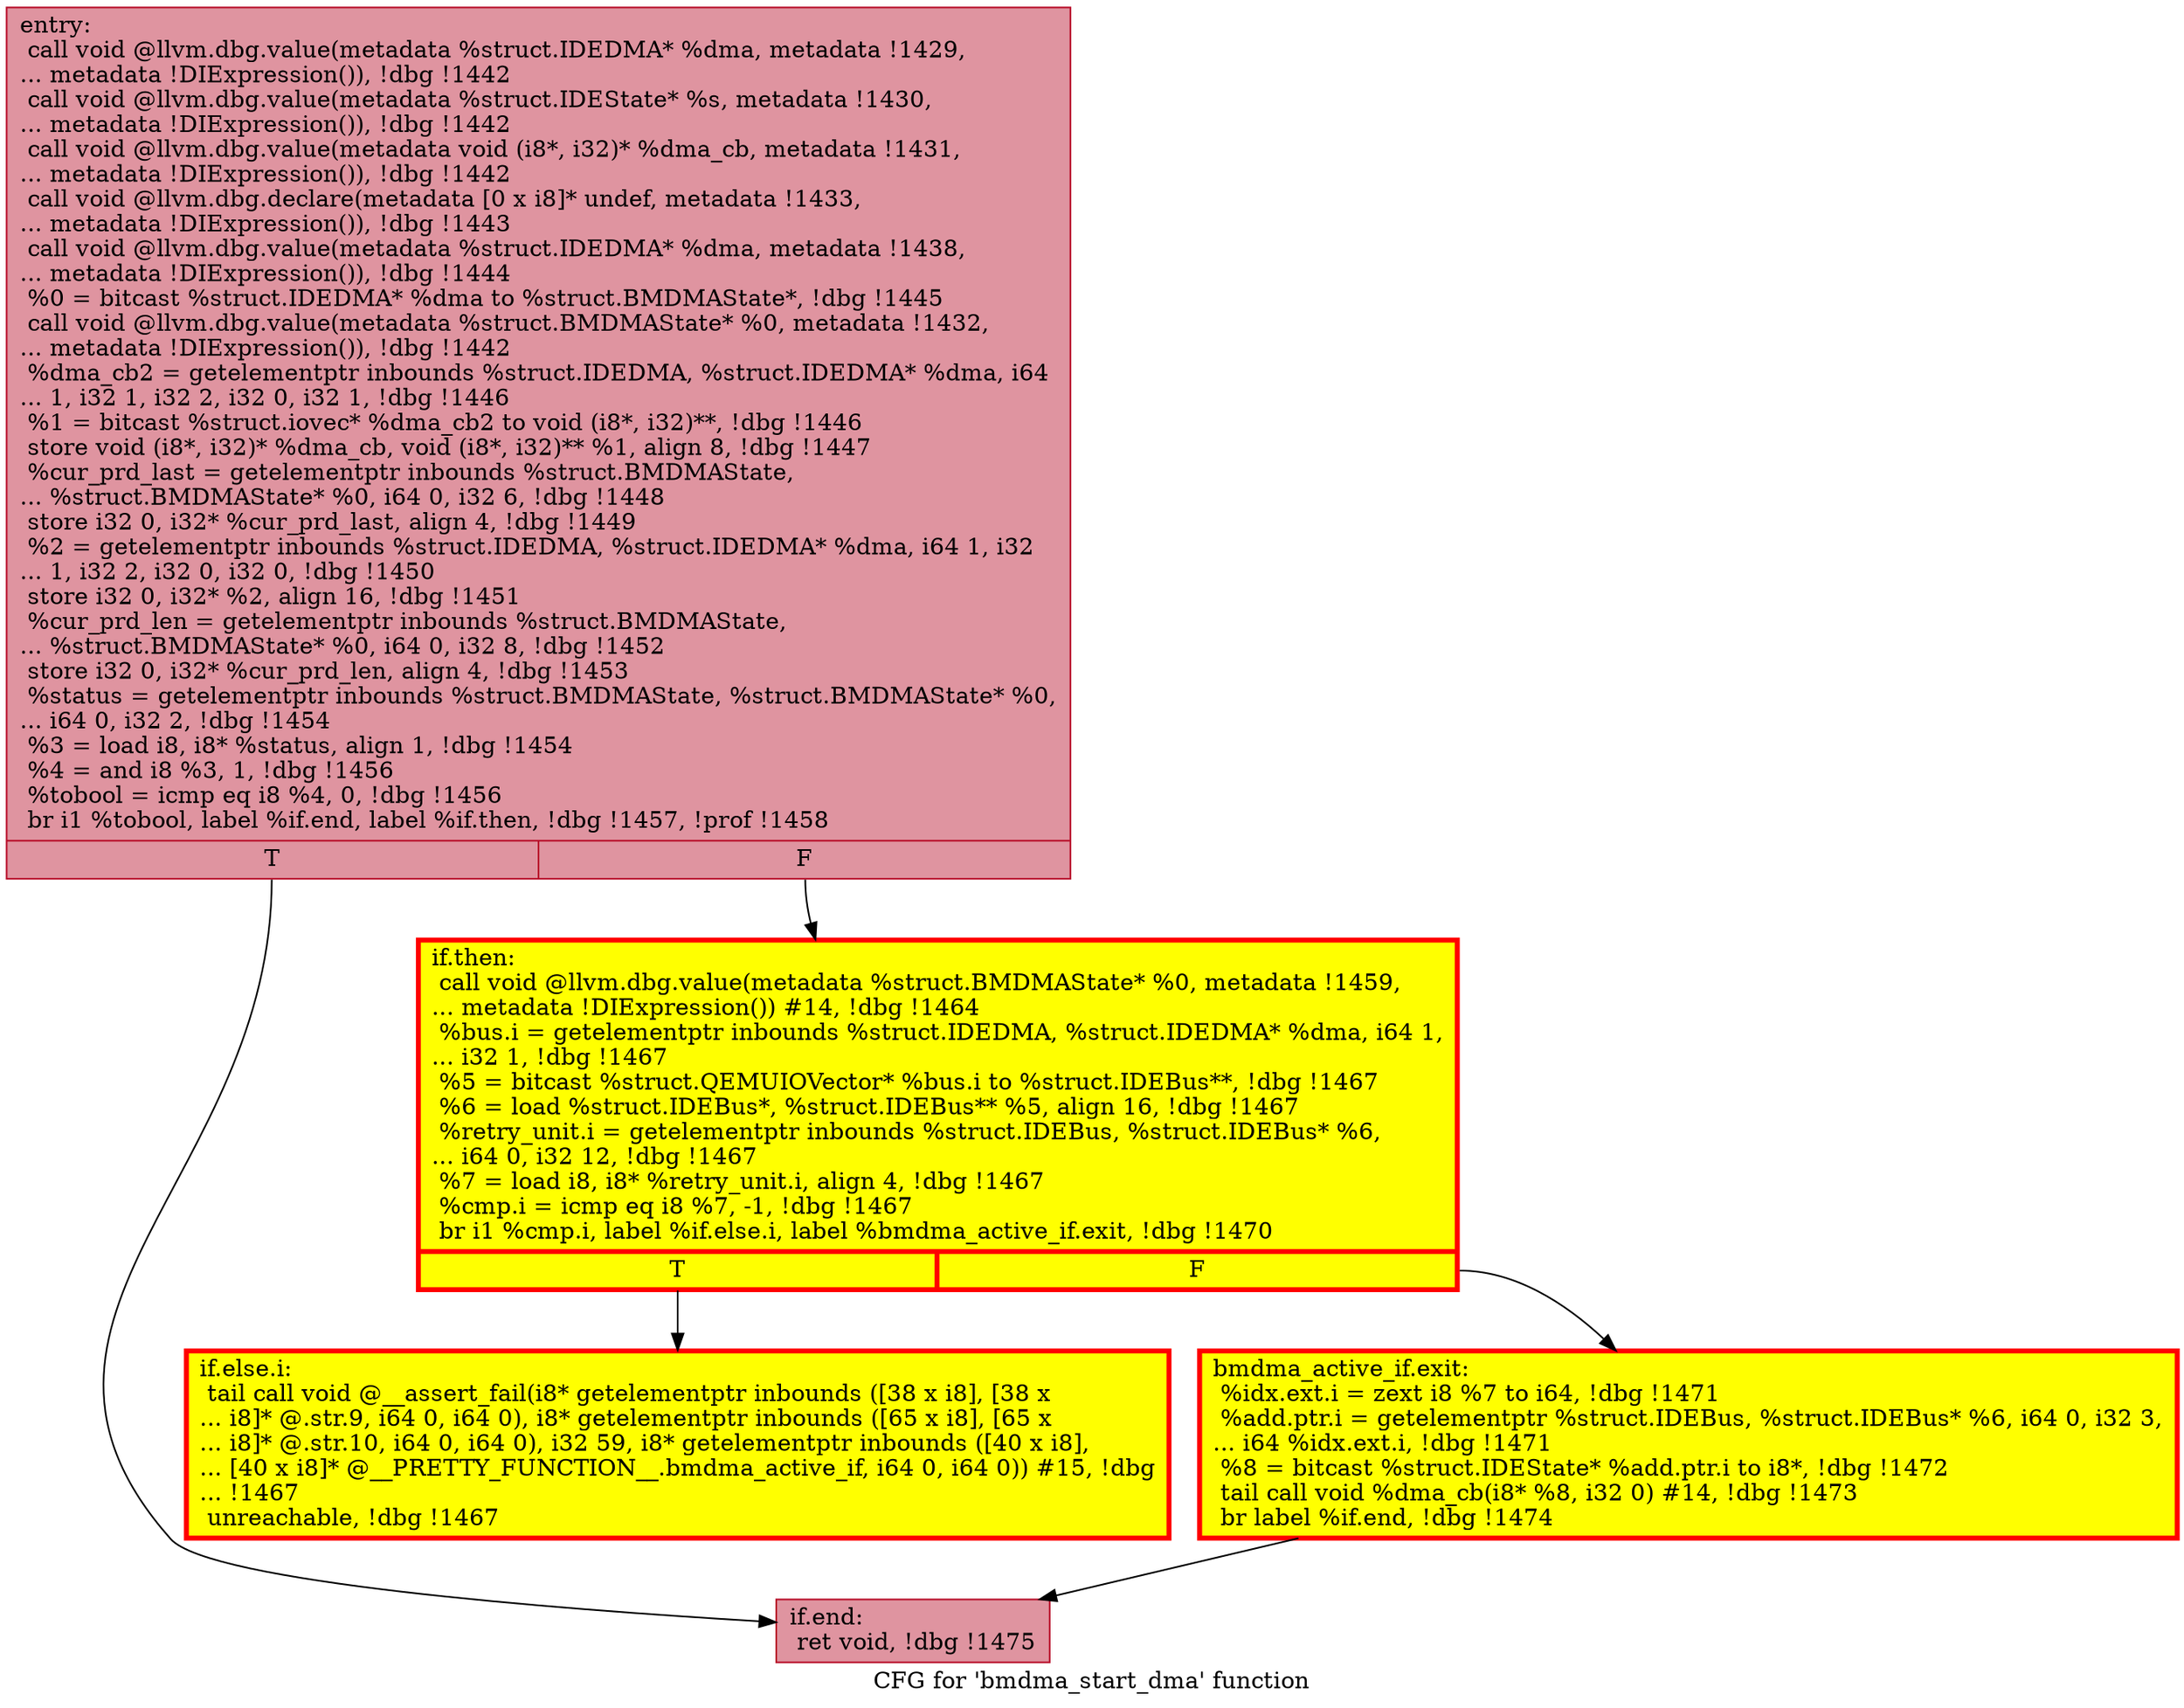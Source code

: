 digraph "CFG for 'bmdma_start_dma' function" {
	label="CFG for 'bmdma_start_dma' function";

	Node0x558923ab6dd0 [shape=record,color="#b70d28ff", style=filled, fillcolor="#b70d2870",label="{entry:\l  call void @llvm.dbg.value(metadata %struct.IDEDMA* %dma, metadata !1429,\l... metadata !DIExpression()), !dbg !1442\l  call void @llvm.dbg.value(metadata %struct.IDEState* %s, metadata !1430,\l... metadata !DIExpression()), !dbg !1442\l  call void @llvm.dbg.value(metadata void (i8*, i32)* %dma_cb, metadata !1431,\l... metadata !DIExpression()), !dbg !1442\l  call void @llvm.dbg.declare(metadata [0 x i8]* undef, metadata !1433,\l... metadata !DIExpression()), !dbg !1443\l  call void @llvm.dbg.value(metadata %struct.IDEDMA* %dma, metadata !1438,\l... metadata !DIExpression()), !dbg !1444\l  %0 = bitcast %struct.IDEDMA* %dma to %struct.BMDMAState*, !dbg !1445\l  call void @llvm.dbg.value(metadata %struct.BMDMAState* %0, metadata !1432,\l... metadata !DIExpression()), !dbg !1442\l  %dma_cb2 = getelementptr inbounds %struct.IDEDMA, %struct.IDEDMA* %dma, i64\l... 1, i32 1, i32 2, i32 0, i32 1, !dbg !1446\l  %1 = bitcast %struct.iovec* %dma_cb2 to void (i8*, i32)**, !dbg !1446\l  store void (i8*, i32)* %dma_cb, void (i8*, i32)** %1, align 8, !dbg !1447\l  %cur_prd_last = getelementptr inbounds %struct.BMDMAState,\l... %struct.BMDMAState* %0, i64 0, i32 6, !dbg !1448\l  store i32 0, i32* %cur_prd_last, align 4, !dbg !1449\l  %2 = getelementptr inbounds %struct.IDEDMA, %struct.IDEDMA* %dma, i64 1, i32\l... 1, i32 2, i32 0, i32 0, !dbg !1450\l  store i32 0, i32* %2, align 16, !dbg !1451\l  %cur_prd_len = getelementptr inbounds %struct.BMDMAState,\l... %struct.BMDMAState* %0, i64 0, i32 8, !dbg !1452\l  store i32 0, i32* %cur_prd_len, align 4, !dbg !1453\l  %status = getelementptr inbounds %struct.BMDMAState, %struct.BMDMAState* %0,\l... i64 0, i32 2, !dbg !1454\l  %3 = load i8, i8* %status, align 1, !dbg !1454\l  %4 = and i8 %3, 1, !dbg !1456\l  %tobool = icmp eq i8 %4, 0, !dbg !1456\l  br i1 %tobool, label %if.end, label %if.then, !dbg !1457, !prof !1458\l|{<s0>T|<s1>F}}"];
	Node0x558923ab6dd0:s0 -> Node0x558923bd1de0;
	Node0x558923ab6dd0:s1 -> Node0x558923bd1d70;
	Node0x558923bd1d70 [shape=record,penwidth=3.0, style="filled", color="red", fillcolor="yellow",label="{if.then:                                          \l  call void @llvm.dbg.value(metadata %struct.BMDMAState* %0, metadata !1459,\l... metadata !DIExpression()) #14, !dbg !1464\l  %bus.i = getelementptr inbounds %struct.IDEDMA, %struct.IDEDMA* %dma, i64 1,\l... i32 1, !dbg !1467\l  %5 = bitcast %struct.QEMUIOVector* %bus.i to %struct.IDEBus**, !dbg !1467\l  %6 = load %struct.IDEBus*, %struct.IDEBus** %5, align 16, !dbg !1467\l  %retry_unit.i = getelementptr inbounds %struct.IDEBus, %struct.IDEBus* %6,\l... i64 0, i32 12, !dbg !1467\l  %7 = load i8, i8* %retry_unit.i, align 4, !dbg !1467\l  %cmp.i = icmp eq i8 %7, -1, !dbg !1467\l  br i1 %cmp.i, label %if.else.i, label %bmdma_active_if.exit, !dbg !1470\l|{<s0>T|<s1>F}}"];
	Node0x558923bd1d70:s0 -> Node0x558923bc4370;
	Node0x558923bd1d70:s1 -> Node0x558923c18430;
	Node0x558923bc4370 [shape=record,penwidth=3.0, style="filled", color="red", fillcolor="yellow",label="{if.else.i:                                        \l  tail call void @__assert_fail(i8* getelementptr inbounds ([38 x i8], [38 x\l... i8]* @.str.9, i64 0, i64 0), i8* getelementptr inbounds ([65 x i8], [65 x\l... i8]* @.str.10, i64 0, i64 0), i32 59, i8* getelementptr inbounds ([40 x i8],\l... [40 x i8]* @__PRETTY_FUNCTION__.bmdma_active_if, i64 0, i64 0)) #15, !dbg\l... !1467\l  unreachable, !dbg !1467\l}"];
	Node0x558923c18430 [shape=record,penwidth=3.0, style="filled", color="red", fillcolor="yellow",label="{bmdma_active_if.exit:                             \l  %idx.ext.i = zext i8 %7 to i64, !dbg !1471\l  %add.ptr.i = getelementptr %struct.IDEBus, %struct.IDEBus* %6, i64 0, i32 3,\l... i64 %idx.ext.i, !dbg !1471\l  %8 = bitcast %struct.IDEState* %add.ptr.i to i8*, !dbg !1472\l  tail call void %dma_cb(i8* %8, i32 0) #14, !dbg !1473\l  br label %if.end, !dbg !1474\l}"];
	Node0x558923c18430 -> Node0x558923bd1de0;
	Node0x558923bd1de0 [shape=record,color="#b70d28ff", style=filled, fillcolor="#b70d2870",label="{if.end:                                           \l  ret void, !dbg !1475\l}"];
}
